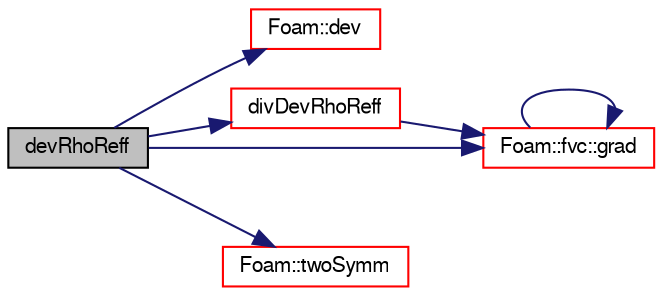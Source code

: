 digraph "devRhoReff"
{
  bgcolor="transparent";
  edge [fontname="FreeSans",fontsize="10",labelfontname="FreeSans",labelfontsize="10"];
  node [fontname="FreeSans",fontsize="10",shape=record];
  rankdir="LR";
  Node360 [label="devRhoReff",height=0.2,width=0.4,color="black", fillcolor="grey75", style="filled", fontcolor="black"];
  Node360 -> Node361 [color="midnightblue",fontsize="10",style="solid",fontname="FreeSans"];
  Node361 [label="Foam::dev",height=0.2,width=0.4,color="red",URL="$a21124.html#a042ede1d98e91923a7cc5e14e9f86854"];
  Node360 -> Node365 [color="midnightblue",fontsize="10",style="solid",fontname="FreeSans"];
  Node365 [label="divDevRhoReff",height=0.2,width=0.4,color="red",URL="$a31202.html#a7a84f03623a3b4ff20fa30a6fe6862a6",tooltip="Return the source term for the momentum equation. "];
  Node365 -> Node668 [color="midnightblue",fontsize="10",style="solid",fontname="FreeSans"];
  Node668 [label="Foam::fvc::grad",height=0.2,width=0.4,color="red",URL="$a21134.html#a7c00ec90ecc15ed3005255e42c52827a"];
  Node668 -> Node668 [color="midnightblue",fontsize="10",style="solid",fontname="FreeSans"];
  Node360 -> Node668 [color="midnightblue",fontsize="10",style="solid",fontname="FreeSans"];
  Node360 -> Node670 [color="midnightblue",fontsize="10",style="solid",fontname="FreeSans"];
  Node670 [label="Foam::twoSymm",height=0.2,width=0.4,color="red",URL="$a21124.html#a446550beb700669a32e76d9b87d5e043"];
}
